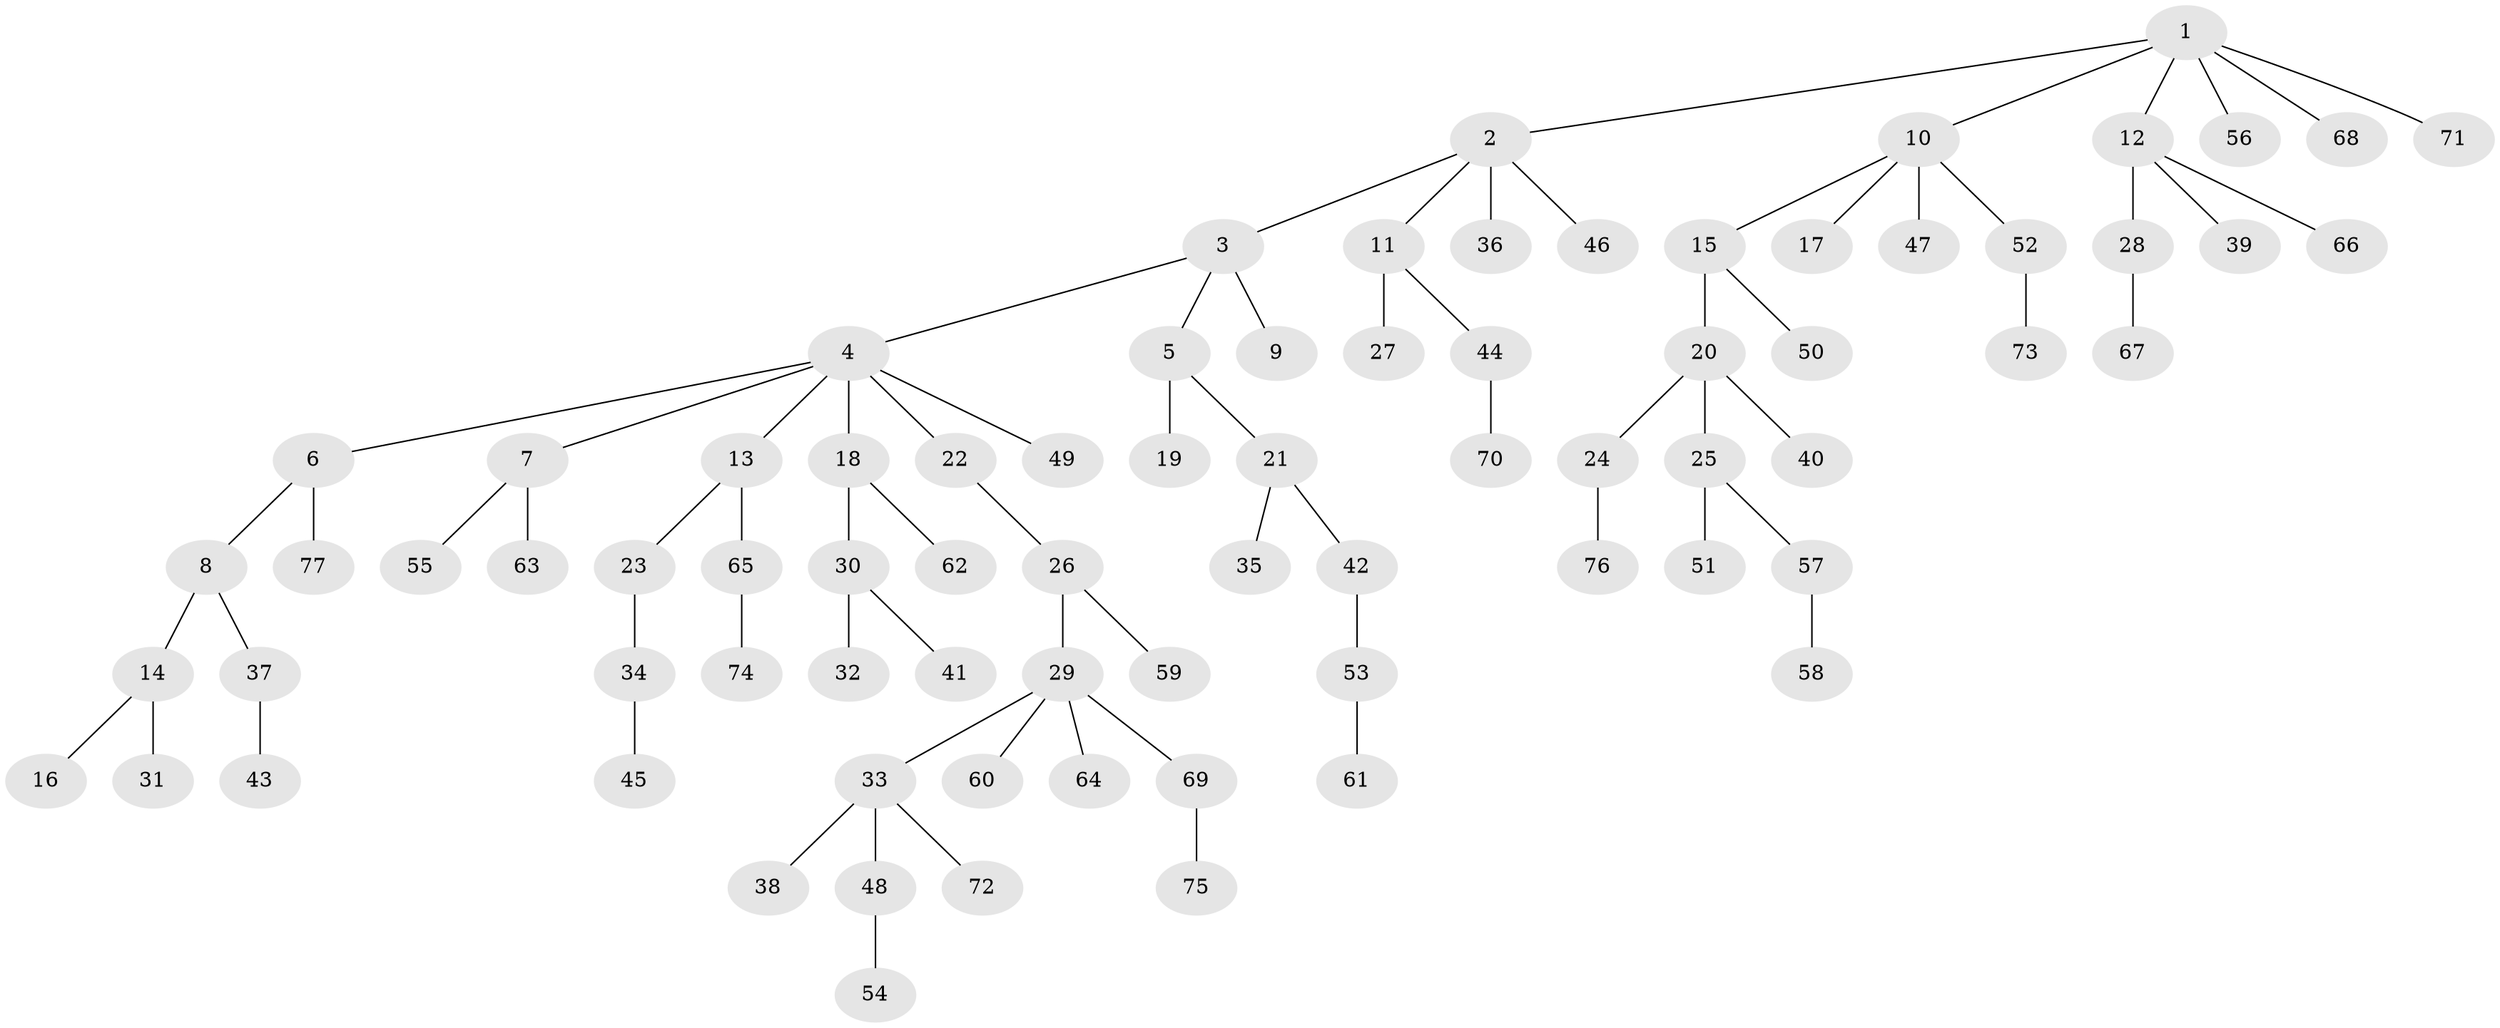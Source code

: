 // Generated by graph-tools (version 1.1) at 2025/50/03/09/25 03:50:24]
// undirected, 77 vertices, 76 edges
graph export_dot {
graph [start="1"]
  node [color=gray90,style=filled];
  1;
  2;
  3;
  4;
  5;
  6;
  7;
  8;
  9;
  10;
  11;
  12;
  13;
  14;
  15;
  16;
  17;
  18;
  19;
  20;
  21;
  22;
  23;
  24;
  25;
  26;
  27;
  28;
  29;
  30;
  31;
  32;
  33;
  34;
  35;
  36;
  37;
  38;
  39;
  40;
  41;
  42;
  43;
  44;
  45;
  46;
  47;
  48;
  49;
  50;
  51;
  52;
  53;
  54;
  55;
  56;
  57;
  58;
  59;
  60;
  61;
  62;
  63;
  64;
  65;
  66;
  67;
  68;
  69;
  70;
  71;
  72;
  73;
  74;
  75;
  76;
  77;
  1 -- 2;
  1 -- 10;
  1 -- 12;
  1 -- 56;
  1 -- 68;
  1 -- 71;
  2 -- 3;
  2 -- 11;
  2 -- 36;
  2 -- 46;
  3 -- 4;
  3 -- 5;
  3 -- 9;
  4 -- 6;
  4 -- 7;
  4 -- 13;
  4 -- 18;
  4 -- 22;
  4 -- 49;
  5 -- 19;
  5 -- 21;
  6 -- 8;
  6 -- 77;
  7 -- 55;
  7 -- 63;
  8 -- 14;
  8 -- 37;
  10 -- 15;
  10 -- 17;
  10 -- 47;
  10 -- 52;
  11 -- 27;
  11 -- 44;
  12 -- 28;
  12 -- 39;
  12 -- 66;
  13 -- 23;
  13 -- 65;
  14 -- 16;
  14 -- 31;
  15 -- 20;
  15 -- 50;
  18 -- 30;
  18 -- 62;
  20 -- 24;
  20 -- 25;
  20 -- 40;
  21 -- 35;
  21 -- 42;
  22 -- 26;
  23 -- 34;
  24 -- 76;
  25 -- 51;
  25 -- 57;
  26 -- 29;
  26 -- 59;
  28 -- 67;
  29 -- 33;
  29 -- 60;
  29 -- 64;
  29 -- 69;
  30 -- 32;
  30 -- 41;
  33 -- 38;
  33 -- 48;
  33 -- 72;
  34 -- 45;
  37 -- 43;
  42 -- 53;
  44 -- 70;
  48 -- 54;
  52 -- 73;
  53 -- 61;
  57 -- 58;
  65 -- 74;
  69 -- 75;
}
